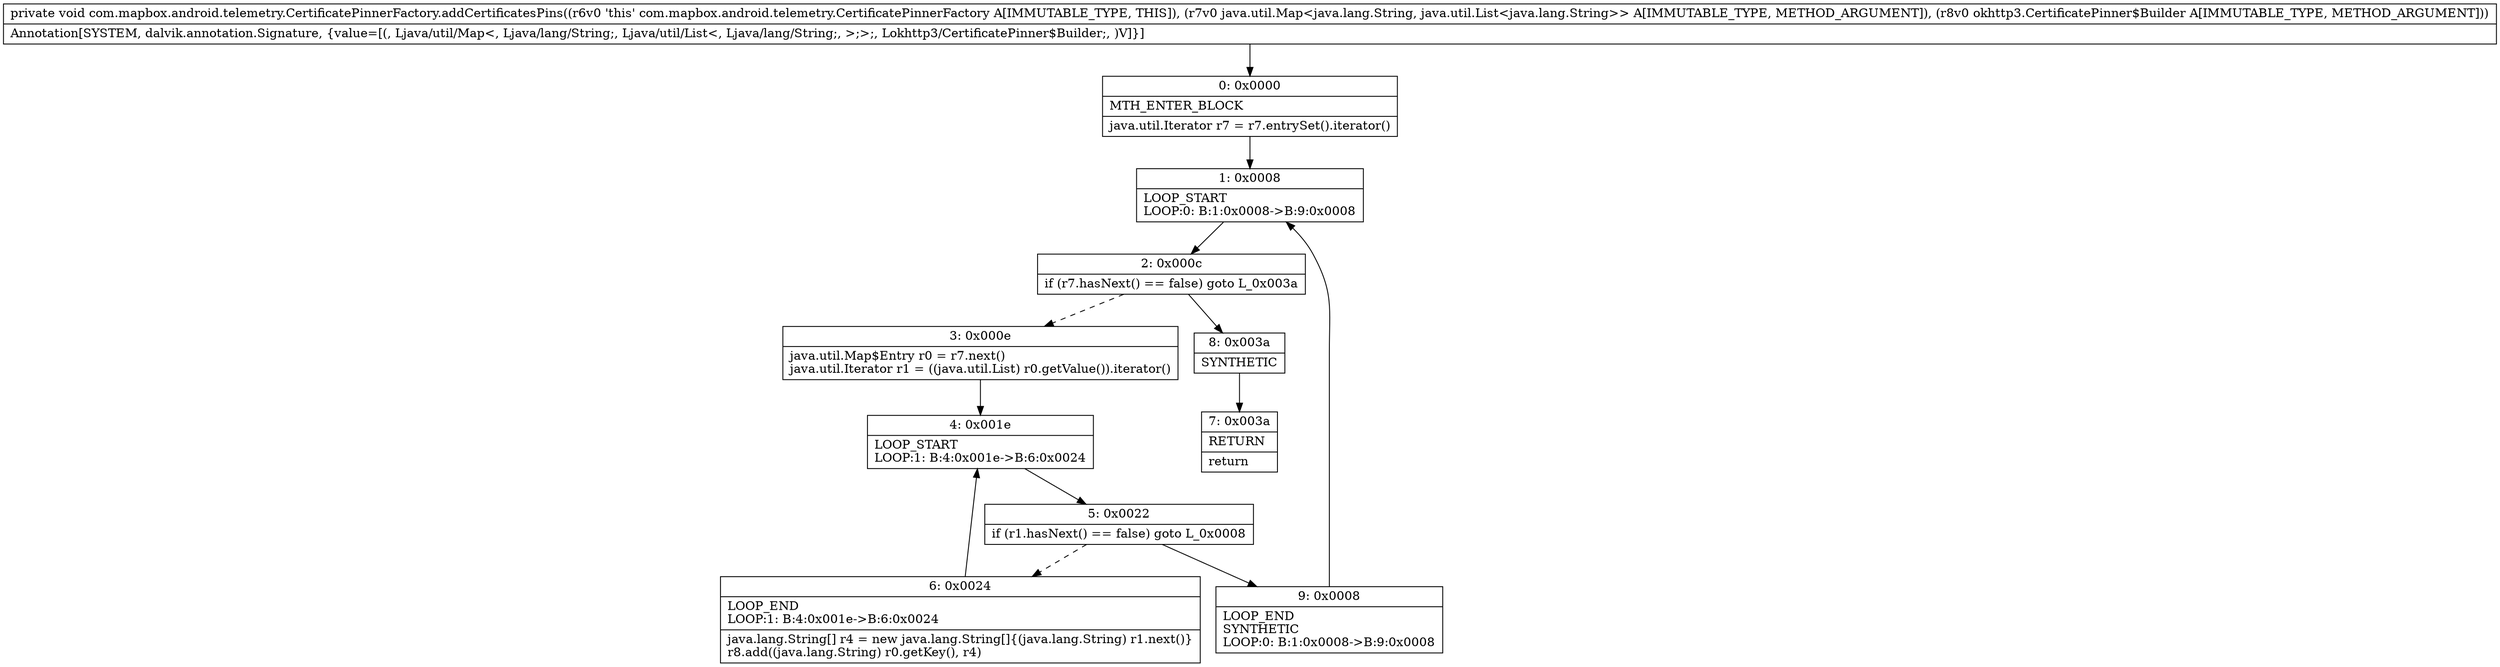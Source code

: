 digraph "CFG forcom.mapbox.android.telemetry.CertificatePinnerFactory.addCertificatesPins(Ljava\/util\/Map;Lokhttp3\/CertificatePinner$Builder;)V" {
Node_0 [shape=record,label="{0\:\ 0x0000|MTH_ENTER_BLOCK\l|java.util.Iterator r7 = r7.entrySet().iterator()\l}"];
Node_1 [shape=record,label="{1\:\ 0x0008|LOOP_START\lLOOP:0: B:1:0x0008\-\>B:9:0x0008\l}"];
Node_2 [shape=record,label="{2\:\ 0x000c|if (r7.hasNext() == false) goto L_0x003a\l}"];
Node_3 [shape=record,label="{3\:\ 0x000e|java.util.Map$Entry r0 = r7.next()\ljava.util.Iterator r1 = ((java.util.List) r0.getValue()).iterator()\l}"];
Node_4 [shape=record,label="{4\:\ 0x001e|LOOP_START\lLOOP:1: B:4:0x001e\-\>B:6:0x0024\l}"];
Node_5 [shape=record,label="{5\:\ 0x0022|if (r1.hasNext() == false) goto L_0x0008\l}"];
Node_6 [shape=record,label="{6\:\ 0x0024|LOOP_END\lLOOP:1: B:4:0x001e\-\>B:6:0x0024\l|java.lang.String[] r4 = new java.lang.String[]\{(java.lang.String) r1.next()\}\lr8.add((java.lang.String) r0.getKey(), r4)\l}"];
Node_7 [shape=record,label="{7\:\ 0x003a|RETURN\l|return\l}"];
Node_8 [shape=record,label="{8\:\ 0x003a|SYNTHETIC\l}"];
Node_9 [shape=record,label="{9\:\ 0x0008|LOOP_END\lSYNTHETIC\lLOOP:0: B:1:0x0008\-\>B:9:0x0008\l}"];
MethodNode[shape=record,label="{private void com.mapbox.android.telemetry.CertificatePinnerFactory.addCertificatesPins((r6v0 'this' com.mapbox.android.telemetry.CertificatePinnerFactory A[IMMUTABLE_TYPE, THIS]), (r7v0 java.util.Map\<java.lang.String, java.util.List\<java.lang.String\>\> A[IMMUTABLE_TYPE, METHOD_ARGUMENT]), (r8v0 okhttp3.CertificatePinner$Builder A[IMMUTABLE_TYPE, METHOD_ARGUMENT]))  | Annotation[SYSTEM, dalvik.annotation.Signature, \{value=[(, Ljava\/util\/Map\<, Ljava\/lang\/String;, Ljava\/util\/List\<, Ljava\/lang\/String;, \>;\>;, Lokhttp3\/CertificatePinner$Builder;, )V]\}]\l}"];
MethodNode -> Node_0;
Node_0 -> Node_1;
Node_1 -> Node_2;
Node_2 -> Node_3[style=dashed];
Node_2 -> Node_8;
Node_3 -> Node_4;
Node_4 -> Node_5;
Node_5 -> Node_6[style=dashed];
Node_5 -> Node_9;
Node_6 -> Node_4;
Node_8 -> Node_7;
Node_9 -> Node_1;
}

